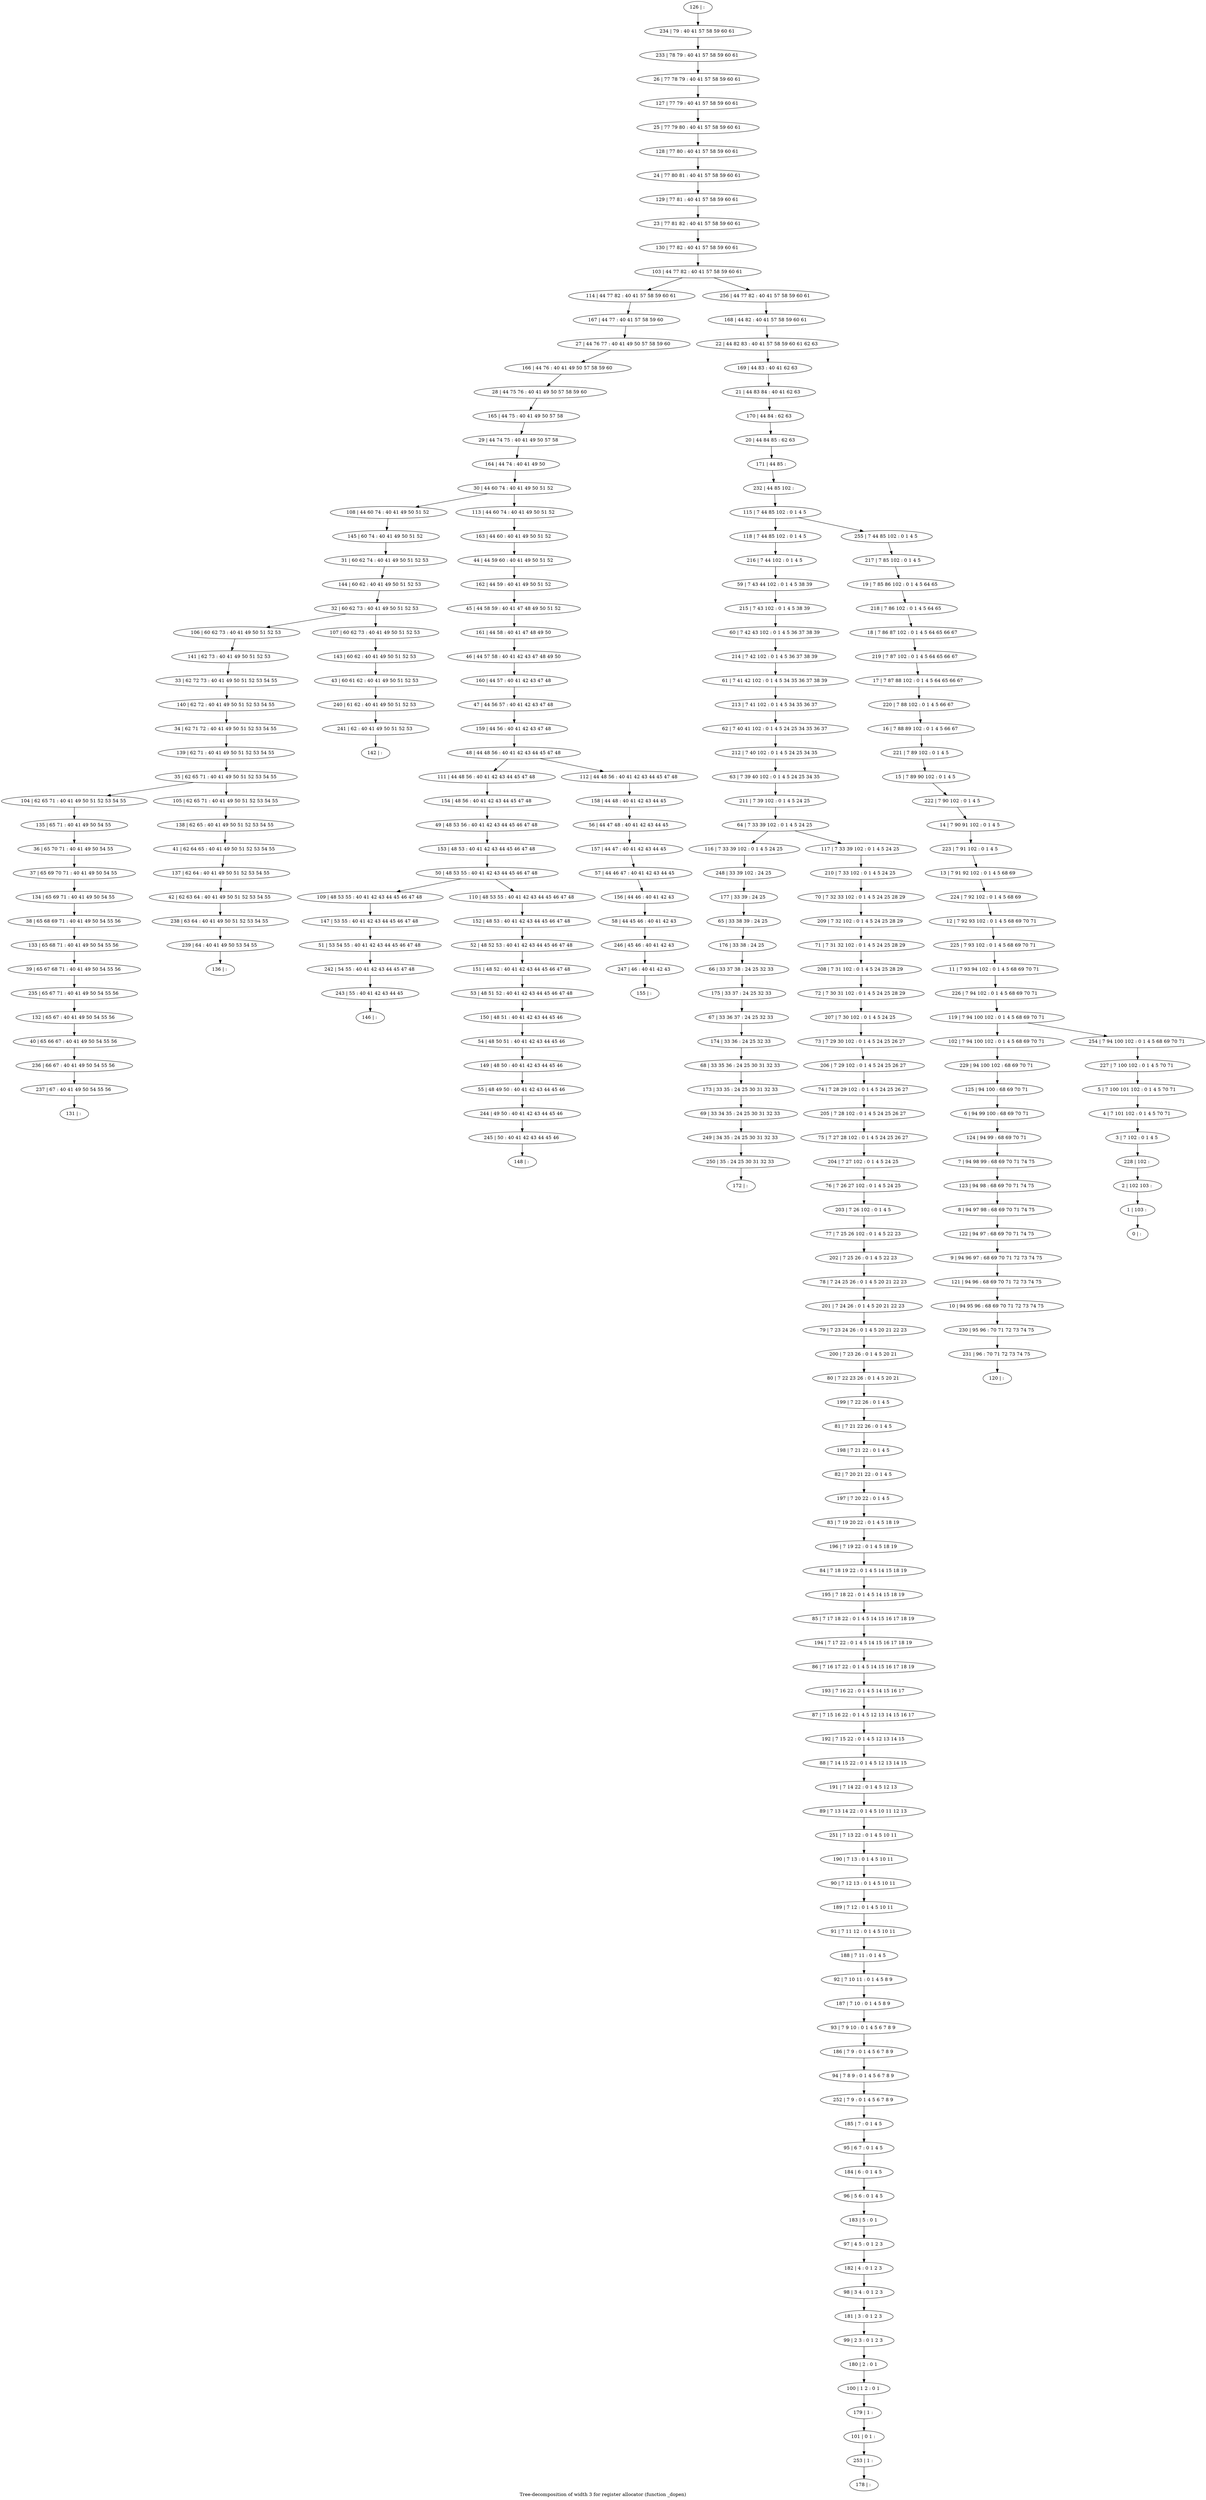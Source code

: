 digraph G {
graph [label="Tree-decomposition of width 3 for register allocator (function _dopen)"]
0[label="0 | : "];
1[label="1 | 103 : "];
2[label="2 | 102 103 : "];
3[label="3 | 7 102 : 0 1 4 5 "];
4[label="4 | 7 101 102 : 0 1 4 5 70 71 "];
5[label="5 | 7 100 101 102 : 0 1 4 5 70 71 "];
6[label="6 | 94 99 100 : 68 69 70 71 "];
7[label="7 | 94 98 99 : 68 69 70 71 74 75 "];
8[label="8 | 94 97 98 : 68 69 70 71 74 75 "];
9[label="9 | 94 96 97 : 68 69 70 71 72 73 74 75 "];
10[label="10 | 94 95 96 : 68 69 70 71 72 73 74 75 "];
11[label="11 | 7 93 94 102 : 0 1 4 5 68 69 70 71 "];
12[label="12 | 7 92 93 102 : 0 1 4 5 68 69 70 71 "];
13[label="13 | 7 91 92 102 : 0 1 4 5 68 69 "];
14[label="14 | 7 90 91 102 : 0 1 4 5 "];
15[label="15 | 7 89 90 102 : 0 1 4 5 "];
16[label="16 | 7 88 89 102 : 0 1 4 5 66 67 "];
17[label="17 | 7 87 88 102 : 0 1 4 5 64 65 66 67 "];
18[label="18 | 7 86 87 102 : 0 1 4 5 64 65 66 67 "];
19[label="19 | 7 85 86 102 : 0 1 4 5 64 65 "];
20[label="20 | 44 84 85 : 62 63 "];
21[label="21 | 44 83 84 : 40 41 62 63 "];
22[label="22 | 44 82 83 : 40 41 57 58 59 60 61 62 63 "];
23[label="23 | 77 81 82 : 40 41 57 58 59 60 61 "];
24[label="24 | 77 80 81 : 40 41 57 58 59 60 61 "];
25[label="25 | 77 79 80 : 40 41 57 58 59 60 61 "];
26[label="26 | 77 78 79 : 40 41 57 58 59 60 61 "];
27[label="27 | 44 76 77 : 40 41 49 50 57 58 59 60 "];
28[label="28 | 44 75 76 : 40 41 49 50 57 58 59 60 "];
29[label="29 | 44 74 75 : 40 41 49 50 57 58 "];
30[label="30 | 44 60 74 : 40 41 49 50 51 52 "];
31[label="31 | 60 62 74 : 40 41 49 50 51 52 53 "];
32[label="32 | 60 62 73 : 40 41 49 50 51 52 53 "];
33[label="33 | 62 72 73 : 40 41 49 50 51 52 53 54 55 "];
34[label="34 | 62 71 72 : 40 41 49 50 51 52 53 54 55 "];
35[label="35 | 62 65 71 : 40 41 49 50 51 52 53 54 55 "];
36[label="36 | 65 70 71 : 40 41 49 50 54 55 "];
37[label="37 | 65 69 70 71 : 40 41 49 50 54 55 "];
38[label="38 | 65 68 69 71 : 40 41 49 50 54 55 56 "];
39[label="39 | 65 67 68 71 : 40 41 49 50 54 55 56 "];
40[label="40 | 65 66 67 : 40 41 49 50 54 55 56 "];
41[label="41 | 62 64 65 : 40 41 49 50 51 52 53 54 55 "];
42[label="42 | 62 63 64 : 40 41 49 50 51 52 53 54 55 "];
43[label="43 | 60 61 62 : 40 41 49 50 51 52 53 "];
44[label="44 | 44 59 60 : 40 41 49 50 51 52 "];
45[label="45 | 44 58 59 : 40 41 47 48 49 50 51 52 "];
46[label="46 | 44 57 58 : 40 41 42 43 47 48 49 50 "];
47[label="47 | 44 56 57 : 40 41 42 43 47 48 "];
48[label="48 | 44 48 56 : 40 41 42 43 44 45 47 48 "];
49[label="49 | 48 53 56 : 40 41 42 43 44 45 46 47 48 "];
50[label="50 | 48 53 55 : 40 41 42 43 44 45 46 47 48 "];
51[label="51 | 53 54 55 : 40 41 42 43 44 45 46 47 48 "];
52[label="52 | 48 52 53 : 40 41 42 43 44 45 46 47 48 "];
53[label="53 | 48 51 52 : 40 41 42 43 44 45 46 47 48 "];
54[label="54 | 48 50 51 : 40 41 42 43 44 45 46 "];
55[label="55 | 48 49 50 : 40 41 42 43 44 45 46 "];
56[label="56 | 44 47 48 : 40 41 42 43 44 45 "];
57[label="57 | 44 46 47 : 40 41 42 43 44 45 "];
58[label="58 | 44 45 46 : 40 41 42 43 "];
59[label="59 | 7 43 44 102 : 0 1 4 5 38 39 "];
60[label="60 | 7 42 43 102 : 0 1 4 5 36 37 38 39 "];
61[label="61 | 7 41 42 102 : 0 1 4 5 34 35 36 37 38 39 "];
62[label="62 | 7 40 41 102 : 0 1 4 5 24 25 34 35 36 37 "];
63[label="63 | 7 39 40 102 : 0 1 4 5 24 25 34 35 "];
64[label="64 | 7 33 39 102 : 0 1 4 5 24 25 "];
65[label="65 | 33 38 39 : 24 25 "];
66[label="66 | 33 37 38 : 24 25 32 33 "];
67[label="67 | 33 36 37 : 24 25 32 33 "];
68[label="68 | 33 35 36 : 24 25 30 31 32 33 "];
69[label="69 | 33 34 35 : 24 25 30 31 32 33 "];
70[label="70 | 7 32 33 102 : 0 1 4 5 24 25 28 29 "];
71[label="71 | 7 31 32 102 : 0 1 4 5 24 25 28 29 "];
72[label="72 | 7 30 31 102 : 0 1 4 5 24 25 28 29 "];
73[label="73 | 7 29 30 102 : 0 1 4 5 24 25 26 27 "];
74[label="74 | 7 28 29 102 : 0 1 4 5 24 25 26 27 "];
75[label="75 | 7 27 28 102 : 0 1 4 5 24 25 26 27 "];
76[label="76 | 7 26 27 102 : 0 1 4 5 24 25 "];
77[label="77 | 7 25 26 102 : 0 1 4 5 22 23 "];
78[label="78 | 7 24 25 26 : 0 1 4 5 20 21 22 23 "];
79[label="79 | 7 23 24 26 : 0 1 4 5 20 21 22 23 "];
80[label="80 | 7 22 23 26 : 0 1 4 5 20 21 "];
81[label="81 | 7 21 22 26 : 0 1 4 5 "];
82[label="82 | 7 20 21 22 : 0 1 4 5 "];
83[label="83 | 7 19 20 22 : 0 1 4 5 18 19 "];
84[label="84 | 7 18 19 22 : 0 1 4 5 14 15 18 19 "];
85[label="85 | 7 17 18 22 : 0 1 4 5 14 15 16 17 18 19 "];
86[label="86 | 7 16 17 22 : 0 1 4 5 14 15 16 17 18 19 "];
87[label="87 | 7 15 16 22 : 0 1 4 5 12 13 14 15 16 17 "];
88[label="88 | 7 14 15 22 : 0 1 4 5 12 13 14 15 "];
89[label="89 | 7 13 14 22 : 0 1 4 5 10 11 12 13 "];
90[label="90 | 7 12 13 : 0 1 4 5 10 11 "];
91[label="91 | 7 11 12 : 0 1 4 5 10 11 "];
92[label="92 | 7 10 11 : 0 1 4 5 8 9 "];
93[label="93 | 7 9 10 : 0 1 4 5 6 7 8 9 "];
94[label="94 | 7 8 9 : 0 1 4 5 6 7 8 9 "];
95[label="95 | 6 7 : 0 1 4 5 "];
96[label="96 | 5 6 : 0 1 4 5 "];
97[label="97 | 4 5 : 0 1 2 3 "];
98[label="98 | 3 4 : 0 1 2 3 "];
99[label="99 | 2 3 : 0 1 2 3 "];
100[label="100 | 1 2 : 0 1 "];
101[label="101 | 0 1 : "];
102[label="102 | 7 94 100 102 : 0 1 4 5 68 69 70 71 "];
103[label="103 | 44 77 82 : 40 41 57 58 59 60 61 "];
104[label="104 | 62 65 71 : 40 41 49 50 51 52 53 54 55 "];
105[label="105 | 62 65 71 : 40 41 49 50 51 52 53 54 55 "];
106[label="106 | 60 62 73 : 40 41 49 50 51 52 53 "];
107[label="107 | 60 62 73 : 40 41 49 50 51 52 53 "];
108[label="108 | 44 60 74 : 40 41 49 50 51 52 "];
109[label="109 | 48 53 55 : 40 41 42 43 44 45 46 47 48 "];
110[label="110 | 48 53 55 : 40 41 42 43 44 45 46 47 48 "];
111[label="111 | 44 48 56 : 40 41 42 43 44 45 47 48 "];
112[label="112 | 44 48 56 : 40 41 42 43 44 45 47 48 "];
113[label="113 | 44 60 74 : 40 41 49 50 51 52 "];
114[label="114 | 44 77 82 : 40 41 57 58 59 60 61 "];
115[label="115 | 7 44 85 102 : 0 1 4 5 "];
116[label="116 | 7 33 39 102 : 0 1 4 5 24 25 "];
117[label="117 | 7 33 39 102 : 0 1 4 5 24 25 "];
118[label="118 | 7 44 85 102 : 0 1 4 5 "];
119[label="119 | 7 94 100 102 : 0 1 4 5 68 69 70 71 "];
120[label="120 | : "];
121[label="121 | 94 96 : 68 69 70 71 72 73 74 75 "];
122[label="122 | 94 97 : 68 69 70 71 74 75 "];
123[label="123 | 94 98 : 68 69 70 71 74 75 "];
124[label="124 | 94 99 : 68 69 70 71 "];
125[label="125 | 94 100 : 68 69 70 71 "];
126[label="126 | : "];
127[label="127 | 77 79 : 40 41 57 58 59 60 61 "];
128[label="128 | 77 80 : 40 41 57 58 59 60 61 "];
129[label="129 | 77 81 : 40 41 57 58 59 60 61 "];
130[label="130 | 77 82 : 40 41 57 58 59 60 61 "];
131[label="131 | : "];
132[label="132 | 65 67 : 40 41 49 50 54 55 56 "];
133[label="133 | 65 68 71 : 40 41 49 50 54 55 56 "];
134[label="134 | 65 69 71 : 40 41 49 50 54 55 "];
135[label="135 | 65 71 : 40 41 49 50 54 55 "];
136[label="136 | : "];
137[label="137 | 62 64 : 40 41 49 50 51 52 53 54 55 "];
138[label="138 | 62 65 : 40 41 49 50 51 52 53 54 55 "];
139[label="139 | 62 71 : 40 41 49 50 51 52 53 54 55 "];
140[label="140 | 62 72 : 40 41 49 50 51 52 53 54 55 "];
141[label="141 | 62 73 : 40 41 49 50 51 52 53 "];
142[label="142 | : "];
143[label="143 | 60 62 : 40 41 49 50 51 52 53 "];
144[label="144 | 60 62 : 40 41 49 50 51 52 53 "];
145[label="145 | 60 74 : 40 41 49 50 51 52 "];
146[label="146 | : "];
147[label="147 | 53 55 : 40 41 42 43 44 45 46 47 48 "];
148[label="148 | : "];
149[label="149 | 48 50 : 40 41 42 43 44 45 46 "];
150[label="150 | 48 51 : 40 41 42 43 44 45 46 "];
151[label="151 | 48 52 : 40 41 42 43 44 45 46 47 48 "];
152[label="152 | 48 53 : 40 41 42 43 44 45 46 47 48 "];
153[label="153 | 48 53 : 40 41 42 43 44 45 46 47 48 "];
154[label="154 | 48 56 : 40 41 42 43 44 45 47 48 "];
155[label="155 | : "];
156[label="156 | 44 46 : 40 41 42 43 "];
157[label="157 | 44 47 : 40 41 42 43 44 45 "];
158[label="158 | 44 48 : 40 41 42 43 44 45 "];
159[label="159 | 44 56 : 40 41 42 43 47 48 "];
160[label="160 | 44 57 : 40 41 42 43 47 48 "];
161[label="161 | 44 58 : 40 41 47 48 49 50 "];
162[label="162 | 44 59 : 40 41 49 50 51 52 "];
163[label="163 | 44 60 : 40 41 49 50 51 52 "];
164[label="164 | 44 74 : 40 41 49 50 "];
165[label="165 | 44 75 : 40 41 49 50 57 58 "];
166[label="166 | 44 76 : 40 41 49 50 57 58 59 60 "];
167[label="167 | 44 77 : 40 41 57 58 59 60 "];
168[label="168 | 44 82 : 40 41 57 58 59 60 61 "];
169[label="169 | 44 83 : 40 41 62 63 "];
170[label="170 | 44 84 : 62 63 "];
171[label="171 | 44 85 : "];
172[label="172 | : "];
173[label="173 | 33 35 : 24 25 30 31 32 33 "];
174[label="174 | 33 36 : 24 25 32 33 "];
175[label="175 | 33 37 : 24 25 32 33 "];
176[label="176 | 33 38 : 24 25 "];
177[label="177 | 33 39 : 24 25 "];
178[label="178 | : "];
179[label="179 | 1 : "];
180[label="180 | 2 : 0 1 "];
181[label="181 | 3 : 0 1 2 3 "];
182[label="182 | 4 : 0 1 2 3 "];
183[label="183 | 5 : 0 1 "];
184[label="184 | 6 : 0 1 4 5 "];
185[label="185 | 7 : 0 1 4 5 "];
186[label="186 | 7 9 : 0 1 4 5 6 7 8 9 "];
187[label="187 | 7 10 : 0 1 4 5 8 9 "];
188[label="188 | 7 11 : 0 1 4 5 "];
189[label="189 | 7 12 : 0 1 4 5 10 11 "];
190[label="190 | 7 13 : 0 1 4 5 10 11 "];
191[label="191 | 7 14 22 : 0 1 4 5 12 13 "];
192[label="192 | 7 15 22 : 0 1 4 5 12 13 14 15 "];
193[label="193 | 7 16 22 : 0 1 4 5 14 15 16 17 "];
194[label="194 | 7 17 22 : 0 1 4 5 14 15 16 17 18 19 "];
195[label="195 | 7 18 22 : 0 1 4 5 14 15 18 19 "];
196[label="196 | 7 19 22 : 0 1 4 5 18 19 "];
197[label="197 | 7 20 22 : 0 1 4 5 "];
198[label="198 | 7 21 22 : 0 1 4 5 "];
199[label="199 | 7 22 26 : 0 1 4 5 "];
200[label="200 | 7 23 26 : 0 1 4 5 20 21 "];
201[label="201 | 7 24 26 : 0 1 4 5 20 21 22 23 "];
202[label="202 | 7 25 26 : 0 1 4 5 22 23 "];
203[label="203 | 7 26 102 : 0 1 4 5 "];
204[label="204 | 7 27 102 : 0 1 4 5 24 25 "];
205[label="205 | 7 28 102 : 0 1 4 5 24 25 26 27 "];
206[label="206 | 7 29 102 : 0 1 4 5 24 25 26 27 "];
207[label="207 | 7 30 102 : 0 1 4 5 24 25 "];
208[label="208 | 7 31 102 : 0 1 4 5 24 25 28 29 "];
209[label="209 | 7 32 102 : 0 1 4 5 24 25 28 29 "];
210[label="210 | 7 33 102 : 0 1 4 5 24 25 "];
211[label="211 | 7 39 102 : 0 1 4 5 24 25 "];
212[label="212 | 7 40 102 : 0 1 4 5 24 25 34 35 "];
213[label="213 | 7 41 102 : 0 1 4 5 34 35 36 37 "];
214[label="214 | 7 42 102 : 0 1 4 5 36 37 38 39 "];
215[label="215 | 7 43 102 : 0 1 4 5 38 39 "];
216[label="216 | 7 44 102 : 0 1 4 5 "];
217[label="217 | 7 85 102 : 0 1 4 5 "];
218[label="218 | 7 86 102 : 0 1 4 5 64 65 "];
219[label="219 | 7 87 102 : 0 1 4 5 64 65 66 67 "];
220[label="220 | 7 88 102 : 0 1 4 5 66 67 "];
221[label="221 | 7 89 102 : 0 1 4 5 "];
222[label="222 | 7 90 102 : 0 1 4 5 "];
223[label="223 | 7 91 102 : 0 1 4 5 "];
224[label="224 | 7 92 102 : 0 1 4 5 68 69 "];
225[label="225 | 7 93 102 : 0 1 4 5 68 69 70 71 "];
226[label="226 | 7 94 102 : 0 1 4 5 68 69 70 71 "];
227[label="227 | 7 100 102 : 0 1 4 5 70 71 "];
228[label="228 | 102 : "];
229[label="229 | 94 100 102 : 68 69 70 71 "];
230[label="230 | 95 96 : 70 71 72 73 74 75 "];
231[label="231 | 96 : 70 71 72 73 74 75 "];
232[label="232 | 44 85 102 : "];
233[label="233 | 78 79 : 40 41 57 58 59 60 61 "];
234[label="234 | 79 : 40 41 57 58 59 60 61 "];
235[label="235 | 65 67 71 : 40 41 49 50 54 55 56 "];
236[label="236 | 66 67 : 40 41 49 50 54 55 56 "];
237[label="237 | 67 : 40 41 49 50 54 55 56 "];
238[label="238 | 63 64 : 40 41 49 50 51 52 53 54 55 "];
239[label="239 | 64 : 40 41 49 50 53 54 55 "];
240[label="240 | 61 62 : 40 41 49 50 51 52 53 "];
241[label="241 | 62 : 40 41 49 50 51 52 53 "];
242[label="242 | 54 55 : 40 41 42 43 44 45 47 48 "];
243[label="243 | 55 : 40 41 42 43 44 45 "];
244[label="244 | 49 50 : 40 41 42 43 44 45 46 "];
245[label="245 | 50 : 40 41 42 43 44 45 46 "];
246[label="246 | 45 46 : 40 41 42 43 "];
247[label="247 | 46 : 40 41 42 43 "];
248[label="248 | 33 39 102 : 24 25 "];
249[label="249 | 34 35 : 24 25 30 31 32 33 "];
250[label="250 | 35 : 24 25 30 31 32 33 "];
251[label="251 | 7 13 22 : 0 1 4 5 10 11 "];
252[label="252 | 7 9 : 0 1 4 5 6 7 8 9 "];
253[label="253 | 1 : "];
254[label="254 | 7 94 100 102 : 0 1 4 5 68 69 70 71 "];
255[label="255 | 7 44 85 102 : 0 1 4 5 "];
256[label="256 | 44 77 82 : 40 41 57 58 59 60 61 "];
36->37 ;
35->104 ;
35->105 ;
32->106 ;
32->107 ;
30->108 ;
50->109 ;
50->110 ;
48->111 ;
48->112 ;
30->113 ;
64->116 ;
64->117 ;
121->10 ;
9->121 ;
122->9 ;
8->122 ;
123->8 ;
7->123 ;
124->7 ;
6->124 ;
125->6 ;
132->40 ;
133->39 ;
38->133 ;
134->38 ;
37->134 ;
135->36 ;
104->135 ;
137->42 ;
41->137 ;
138->41 ;
105->138 ;
139->35 ;
34->139 ;
140->34 ;
33->140 ;
141->33 ;
106->141 ;
143->43 ;
107->143 ;
144->32 ;
31->144 ;
145->31 ;
108->145 ;
147->51 ;
109->147 ;
149->55 ;
54->149 ;
150->54 ;
53->150 ;
151->53 ;
52->151 ;
152->52 ;
110->152 ;
153->50 ;
49->153 ;
154->49 ;
111->154 ;
156->58 ;
57->156 ;
157->57 ;
56->157 ;
158->56 ;
112->158 ;
159->48 ;
47->159 ;
160->47 ;
46->160 ;
161->46 ;
45->161 ;
162->45 ;
44->162 ;
163->44 ;
113->163 ;
164->30 ;
29->164 ;
165->29 ;
28->165 ;
166->28 ;
27->166 ;
167->27 ;
114->167 ;
173->69 ;
68->173 ;
174->68 ;
67->174 ;
175->67 ;
66->175 ;
176->66 ;
65->176 ;
177->65 ;
179->101 ;
100->179 ;
180->100 ;
99->180 ;
181->99 ;
98->181 ;
182->98 ;
97->182 ;
183->97 ;
96->183 ;
184->96 ;
95->184 ;
185->95 ;
186->94 ;
93->186 ;
187->93 ;
92->187 ;
188->92 ;
91->188 ;
189->91 ;
90->189 ;
190->90 ;
191->89 ;
88->191 ;
192->88 ;
87->192 ;
193->87 ;
86->193 ;
194->86 ;
85->194 ;
195->85 ;
84->195 ;
196->84 ;
83->196 ;
197->83 ;
82->197 ;
198->82 ;
81->198 ;
199->81 ;
80->199 ;
200->80 ;
79->200 ;
201->79 ;
78->201 ;
202->78 ;
77->202 ;
203->77 ;
76->203 ;
204->76 ;
75->204 ;
205->75 ;
74->205 ;
206->74 ;
73->206 ;
207->73 ;
72->207 ;
208->72 ;
71->208 ;
209->71 ;
70->209 ;
210->70 ;
117->210 ;
211->64 ;
63->211 ;
212->63 ;
62->212 ;
213->62 ;
61->213 ;
214->61 ;
60->214 ;
215->60 ;
59->215 ;
216->59 ;
118->216 ;
229->125 ;
102->229 ;
10->230 ;
231->120 ;
230->231 ;
235->132 ;
39->235 ;
40->236 ;
237->131 ;
236->237 ;
42->238 ;
239->136 ;
238->239 ;
43->240 ;
241->142 ;
240->241 ;
51->242 ;
243->146 ;
242->243 ;
55->244 ;
245->148 ;
244->245 ;
58->246 ;
247->155 ;
246->247 ;
248->177 ;
116->248 ;
69->249 ;
250->172 ;
249->250 ;
251->190 ;
89->251 ;
252->185 ;
94->252 ;
253->178 ;
101->253 ;
126->234 ;
234->233 ;
233->26 ;
26->127 ;
127->25 ;
25->128 ;
128->24 ;
24->129 ;
129->23 ;
23->130 ;
130->103 ;
168->22 ;
22->169 ;
169->21 ;
21->170 ;
170->20 ;
20->171 ;
171->232 ;
232->115 ;
217->19 ;
19->218 ;
218->18 ;
18->219 ;
219->17 ;
17->220 ;
220->16 ;
16->221 ;
221->15 ;
15->222 ;
222->14 ;
14->223 ;
223->13 ;
13->224 ;
224->12 ;
12->225 ;
225->11 ;
11->226 ;
226->119 ;
227->5 ;
5->4 ;
4->3 ;
3->228 ;
228->2 ;
2->1 ;
1->0 ;
254->227 ;
255->217 ;
256->168 ;
119->102 ;
119->254 ;
115->118 ;
115->255 ;
103->114 ;
103->256 ;
}
